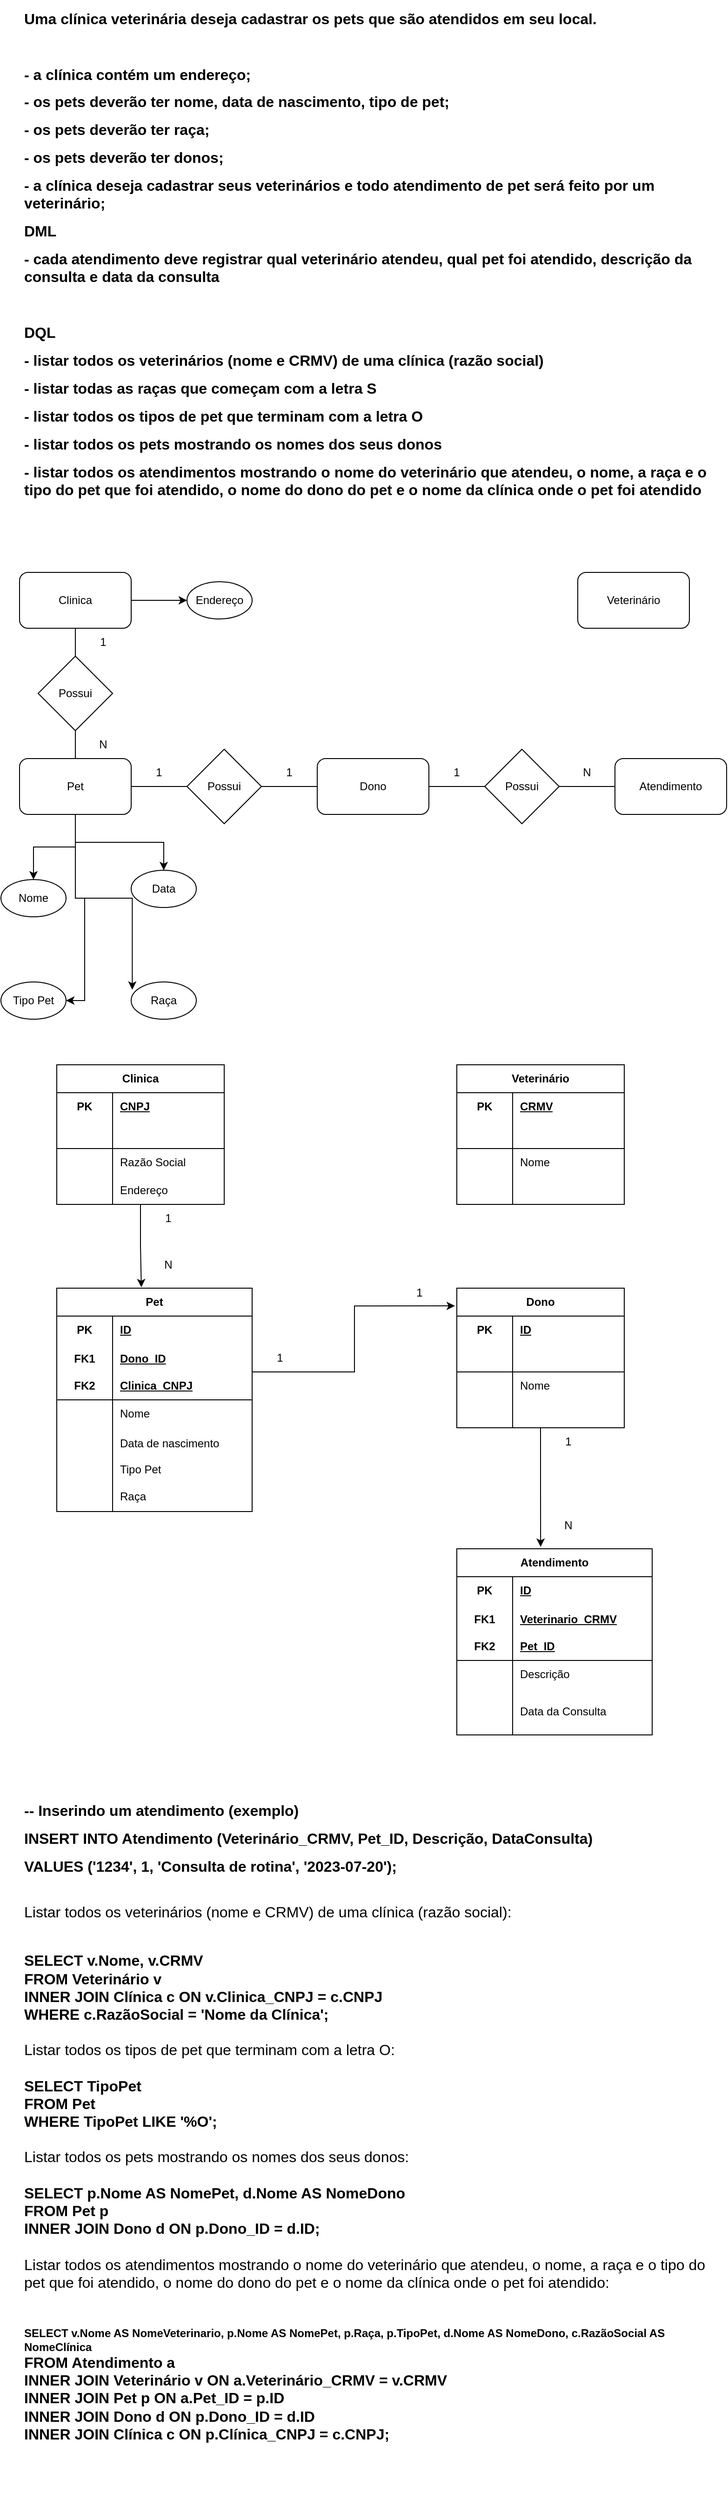 <mxfile version="21.6.5" type="github">
  <diagram name="Página-1" id="olVmrFEARyXNIMeKJ8KS">
    <mxGraphModel dx="1050" dy="574" grid="1" gridSize="10" guides="1" tooltips="1" connect="1" arrows="1" fold="1" page="1" pageScale="1" pageWidth="827" pageHeight="1169" math="0" shadow="0">
      <root>
        <mxCell id="0" />
        <mxCell id="1" parent="0" />
        <mxCell id="eyzTy-8BLsxMaB8sqUJc-1" value="&lt;h1 style=&quot;font-size: 16px;&quot;&gt;&lt;font style=&quot;font-size: 16px;&quot;&gt;Uma clínica veterinária deseja cadastrar os pets que são atendidos em seu local.&lt;/font&gt;&lt;/h1&gt;&lt;h1 style=&quot;font-size: 16px;&quot;&gt;&lt;font style=&quot;font-size: 16px;&quot;&gt;&lt;br&gt;&lt;/font&gt;&lt;/h1&gt;&lt;h1 style=&quot;font-size: 16px;&quot;&gt;&lt;font style=&quot;font-size: 16px;&quot;&gt;- a clínica contém um endereço;&lt;/font&gt;&lt;/h1&gt;&lt;h1 style=&quot;font-size: 16px;&quot;&gt;&lt;font style=&quot;font-size: 16px;&quot;&gt;- os pets deverão ter nome, data de nascimento, tipo de pet;&lt;/font&gt;&lt;/h1&gt;&lt;h1 style=&quot;font-size: 16px;&quot;&gt;&lt;font style=&quot;font-size: 16px;&quot;&gt;- os pets deverão ter raça;&lt;/font&gt;&lt;/h1&gt;&lt;h1 style=&quot;font-size: 16px;&quot;&gt;&lt;font style=&quot;font-size: 16px;&quot;&gt;- os pets deverão ter donos;&lt;/font&gt;&lt;/h1&gt;&lt;h1 style=&quot;font-size: 16px;&quot;&gt;&lt;font style=&quot;font-size: 16px;&quot;&gt;- a clínica deseja cadastrar seus veterinários e todo atendimento de pet será feito por um veterinário;&lt;/font&gt;&lt;/h1&gt;&lt;h1 style=&quot;font-size: 16px;&quot;&gt;&lt;font style=&quot;font-size: 16px;&quot;&gt;DML&lt;/font&gt;&lt;/h1&gt;&lt;h1 style=&quot;font-size: 16px;&quot;&gt;&lt;font style=&quot;font-size: 16px;&quot;&gt;- cada atendimento deve registrar qual veterinário atendeu, qual pet foi atendido, descrição da consulta e data da consulta&lt;/font&gt;&lt;/h1&gt;&lt;h1 style=&quot;font-size: 16px;&quot;&gt;&lt;font style=&quot;font-size: 16px;&quot;&gt;&lt;br&gt;&lt;/font&gt;&lt;/h1&gt;&lt;h1 style=&quot;font-size: 16px;&quot;&gt;&lt;font style=&quot;font-size: 16px;&quot;&gt;DQL&lt;/font&gt;&lt;/h1&gt;&lt;h1 style=&quot;font-size: 16px;&quot;&gt;&lt;font style=&quot;font-size: 16px;&quot;&gt;- listar todos os veterinários (nome e CRMV) de uma clínica (razão social)&lt;/font&gt;&lt;/h1&gt;&lt;h1 style=&quot;font-size: 16px;&quot;&gt;&lt;font style=&quot;font-size: 16px;&quot;&gt;- listar todas as raças que começam com a letra S&lt;/font&gt;&lt;/h1&gt;&lt;h1 style=&quot;font-size: 16px;&quot;&gt;&lt;font style=&quot;font-size: 16px;&quot;&gt;- listar todos os tipos de pet que terminam com a letra O&lt;/font&gt;&lt;/h1&gt;&lt;h1 style=&quot;font-size: 16px;&quot;&gt;&lt;font style=&quot;font-size: 16px;&quot;&gt;- listar todos os pets mostrando os nomes dos seus donos&lt;/font&gt;&lt;/h1&gt;&lt;h1 style=&quot;font-size: 16px;&quot;&gt;&lt;font style=&quot;font-size: 16px;&quot;&gt;- listar todos os atendimentos mostrando o nome do veterinário que atendeu, o nome, a raça e o tipo do pet que foi atendido, o nome do dono do pet e o nome da clínica onde o pet foi atendido&lt;/font&gt;&lt;/h1&gt;" style="text;html=1;strokeColor=none;fillColor=none;spacing=5;spacingTop=-20;whiteSpace=wrap;overflow=hidden;rounded=0;" parent="1" vertex="1">
          <mxGeometry x="40" y="35" width="760" height="550" as="geometry" />
        </mxCell>
        <mxCell id="eyzTy-8BLsxMaB8sqUJc-76" value="" style="group" parent="1" vertex="1" connectable="0">
          <mxGeometry x="80" y="1169" width="640" height="720" as="geometry" />
        </mxCell>
        <mxCell id="eyzTy-8BLsxMaB8sqUJc-2" value="Clinica" style="shape=table;startSize=30;container=1;collapsible=1;childLayout=tableLayout;fixedRows=1;rowLines=0;fontStyle=1;align=center;resizeLast=1;html=1;whiteSpace=wrap;" parent="eyzTy-8BLsxMaB8sqUJc-76" vertex="1">
          <mxGeometry width="180" height="150" as="geometry" />
        </mxCell>
        <mxCell id="eyzTy-8BLsxMaB8sqUJc-3" value="" style="shape=tableRow;horizontal=0;startSize=0;swimlaneHead=0;swimlaneBody=0;fillColor=none;collapsible=0;dropTarget=0;points=[[0,0.5],[1,0.5]];portConstraint=eastwest;top=0;left=0;right=0;bottom=0;html=1;" parent="eyzTy-8BLsxMaB8sqUJc-2" vertex="1">
          <mxGeometry y="30" width="180" height="30" as="geometry" />
        </mxCell>
        <mxCell id="eyzTy-8BLsxMaB8sqUJc-4" value="PK" style="shape=partialRectangle;connectable=0;fillColor=none;top=0;left=0;bottom=0;right=0;fontStyle=1;overflow=hidden;html=1;whiteSpace=wrap;" parent="eyzTy-8BLsxMaB8sqUJc-3" vertex="1">
          <mxGeometry width="60" height="30" as="geometry">
            <mxRectangle width="60" height="30" as="alternateBounds" />
          </mxGeometry>
        </mxCell>
        <mxCell id="eyzTy-8BLsxMaB8sqUJc-5" value="CNPJ" style="shape=partialRectangle;connectable=0;fillColor=none;top=0;left=0;bottom=0;right=0;align=left;spacingLeft=6;fontStyle=5;overflow=hidden;html=1;whiteSpace=wrap;" parent="eyzTy-8BLsxMaB8sqUJc-3" vertex="1">
          <mxGeometry x="60" width="120" height="30" as="geometry">
            <mxRectangle width="120" height="30" as="alternateBounds" />
          </mxGeometry>
        </mxCell>
        <mxCell id="eyzTy-8BLsxMaB8sqUJc-6" value="" style="shape=tableRow;horizontal=0;startSize=0;swimlaneHead=0;swimlaneBody=0;fillColor=none;collapsible=0;dropTarget=0;points=[[0,0.5],[1,0.5]];portConstraint=eastwest;top=0;left=0;right=0;bottom=1;html=1;" parent="eyzTy-8BLsxMaB8sqUJc-2" vertex="1">
          <mxGeometry y="60" width="180" height="30" as="geometry" />
        </mxCell>
        <mxCell id="eyzTy-8BLsxMaB8sqUJc-7" value="" style="shape=partialRectangle;connectable=0;fillColor=none;top=0;left=0;bottom=0;right=0;fontStyle=1;overflow=hidden;html=1;whiteSpace=wrap;" parent="eyzTy-8BLsxMaB8sqUJc-6" vertex="1">
          <mxGeometry width="60" height="30" as="geometry">
            <mxRectangle width="60" height="30" as="alternateBounds" />
          </mxGeometry>
        </mxCell>
        <mxCell id="eyzTy-8BLsxMaB8sqUJc-8" value="" style="shape=partialRectangle;connectable=0;fillColor=none;top=0;left=0;bottom=0;right=0;align=left;spacingLeft=6;fontStyle=5;overflow=hidden;html=1;whiteSpace=wrap;" parent="eyzTy-8BLsxMaB8sqUJc-6" vertex="1">
          <mxGeometry x="60" width="120" height="30" as="geometry">
            <mxRectangle width="120" height="30" as="alternateBounds" />
          </mxGeometry>
        </mxCell>
        <mxCell id="eyzTy-8BLsxMaB8sqUJc-9" value="" style="shape=tableRow;horizontal=0;startSize=0;swimlaneHead=0;swimlaneBody=0;fillColor=none;collapsible=0;dropTarget=0;points=[[0,0.5],[1,0.5]];portConstraint=eastwest;top=0;left=0;right=0;bottom=0;html=1;" parent="eyzTy-8BLsxMaB8sqUJc-2" vertex="1">
          <mxGeometry y="90" width="180" height="30" as="geometry" />
        </mxCell>
        <mxCell id="eyzTy-8BLsxMaB8sqUJc-10" value="" style="shape=partialRectangle;connectable=0;fillColor=none;top=0;left=0;bottom=0;right=0;editable=1;overflow=hidden;html=1;whiteSpace=wrap;" parent="eyzTy-8BLsxMaB8sqUJc-9" vertex="1">
          <mxGeometry width="60" height="30" as="geometry">
            <mxRectangle width="60" height="30" as="alternateBounds" />
          </mxGeometry>
        </mxCell>
        <mxCell id="eyzTy-8BLsxMaB8sqUJc-11" value="Razão Social" style="shape=partialRectangle;connectable=0;fillColor=none;top=0;left=0;bottom=0;right=0;align=left;spacingLeft=6;overflow=hidden;html=1;whiteSpace=wrap;" parent="eyzTy-8BLsxMaB8sqUJc-9" vertex="1">
          <mxGeometry x="60" width="120" height="30" as="geometry">
            <mxRectangle width="120" height="30" as="alternateBounds" />
          </mxGeometry>
        </mxCell>
        <mxCell id="eyzTy-8BLsxMaB8sqUJc-12" value="" style="shape=tableRow;horizontal=0;startSize=0;swimlaneHead=0;swimlaneBody=0;fillColor=none;collapsible=0;dropTarget=0;points=[[0,0.5],[1,0.5]];portConstraint=eastwest;top=0;left=0;right=0;bottom=0;html=1;" parent="eyzTy-8BLsxMaB8sqUJc-2" vertex="1">
          <mxGeometry y="120" width="180" height="30" as="geometry" />
        </mxCell>
        <mxCell id="eyzTy-8BLsxMaB8sqUJc-13" value="" style="shape=partialRectangle;connectable=0;fillColor=none;top=0;left=0;bottom=0;right=0;editable=1;overflow=hidden;html=1;whiteSpace=wrap;" parent="eyzTy-8BLsxMaB8sqUJc-12" vertex="1">
          <mxGeometry width="60" height="30" as="geometry">
            <mxRectangle width="60" height="30" as="alternateBounds" />
          </mxGeometry>
        </mxCell>
        <mxCell id="eyzTy-8BLsxMaB8sqUJc-14" value="Endereço" style="shape=partialRectangle;connectable=0;fillColor=none;top=0;left=0;bottom=0;right=0;align=left;spacingLeft=6;overflow=hidden;html=1;whiteSpace=wrap;" parent="eyzTy-8BLsxMaB8sqUJc-12" vertex="1">
          <mxGeometry x="60" width="120" height="30" as="geometry">
            <mxRectangle width="120" height="30" as="alternateBounds" />
          </mxGeometry>
        </mxCell>
        <mxCell id="eyzTy-8BLsxMaB8sqUJc-15" value="Veterinário" style="shape=table;startSize=30;container=1;collapsible=1;childLayout=tableLayout;fixedRows=1;rowLines=0;fontStyle=1;align=center;resizeLast=1;html=1;whiteSpace=wrap;" parent="eyzTy-8BLsxMaB8sqUJc-76" vertex="1">
          <mxGeometry x="430" width="180" height="150" as="geometry" />
        </mxCell>
        <mxCell id="eyzTy-8BLsxMaB8sqUJc-16" value="" style="shape=tableRow;horizontal=0;startSize=0;swimlaneHead=0;swimlaneBody=0;fillColor=none;collapsible=0;dropTarget=0;points=[[0,0.5],[1,0.5]];portConstraint=eastwest;top=0;left=0;right=0;bottom=0;html=1;" parent="eyzTy-8BLsxMaB8sqUJc-15" vertex="1">
          <mxGeometry y="30" width="180" height="30" as="geometry" />
        </mxCell>
        <mxCell id="eyzTy-8BLsxMaB8sqUJc-17" value="PK" style="shape=partialRectangle;connectable=0;fillColor=none;top=0;left=0;bottom=0;right=0;fontStyle=1;overflow=hidden;html=1;whiteSpace=wrap;" parent="eyzTy-8BLsxMaB8sqUJc-16" vertex="1">
          <mxGeometry width="60" height="30" as="geometry">
            <mxRectangle width="60" height="30" as="alternateBounds" />
          </mxGeometry>
        </mxCell>
        <mxCell id="eyzTy-8BLsxMaB8sqUJc-18" value="CRMV" style="shape=partialRectangle;connectable=0;fillColor=none;top=0;left=0;bottom=0;right=0;align=left;spacingLeft=6;fontStyle=5;overflow=hidden;html=1;whiteSpace=wrap;" parent="eyzTy-8BLsxMaB8sqUJc-16" vertex="1">
          <mxGeometry x="60" width="120" height="30" as="geometry">
            <mxRectangle width="120" height="30" as="alternateBounds" />
          </mxGeometry>
        </mxCell>
        <mxCell id="eyzTy-8BLsxMaB8sqUJc-19" value="" style="shape=tableRow;horizontal=0;startSize=0;swimlaneHead=0;swimlaneBody=0;fillColor=none;collapsible=0;dropTarget=0;points=[[0,0.5],[1,0.5]];portConstraint=eastwest;top=0;left=0;right=0;bottom=1;html=1;" parent="eyzTy-8BLsxMaB8sqUJc-15" vertex="1">
          <mxGeometry y="60" width="180" height="30" as="geometry" />
        </mxCell>
        <mxCell id="eyzTy-8BLsxMaB8sqUJc-20" value="" style="shape=partialRectangle;connectable=0;fillColor=none;top=0;left=0;bottom=0;right=0;fontStyle=1;overflow=hidden;html=1;whiteSpace=wrap;" parent="eyzTy-8BLsxMaB8sqUJc-19" vertex="1">
          <mxGeometry width="60" height="30" as="geometry">
            <mxRectangle width="60" height="30" as="alternateBounds" />
          </mxGeometry>
        </mxCell>
        <mxCell id="eyzTy-8BLsxMaB8sqUJc-21" value="" style="shape=partialRectangle;connectable=0;fillColor=none;top=0;left=0;bottom=0;right=0;align=left;spacingLeft=6;fontStyle=5;overflow=hidden;html=1;whiteSpace=wrap;" parent="eyzTy-8BLsxMaB8sqUJc-19" vertex="1">
          <mxGeometry x="60" width="120" height="30" as="geometry">
            <mxRectangle width="120" height="30" as="alternateBounds" />
          </mxGeometry>
        </mxCell>
        <mxCell id="eyzTy-8BLsxMaB8sqUJc-22" value="" style="shape=tableRow;horizontal=0;startSize=0;swimlaneHead=0;swimlaneBody=0;fillColor=none;collapsible=0;dropTarget=0;points=[[0,0.5],[1,0.5]];portConstraint=eastwest;top=0;left=0;right=0;bottom=0;html=1;" parent="eyzTy-8BLsxMaB8sqUJc-15" vertex="1">
          <mxGeometry y="90" width="180" height="30" as="geometry" />
        </mxCell>
        <mxCell id="eyzTy-8BLsxMaB8sqUJc-23" value="" style="shape=partialRectangle;connectable=0;fillColor=none;top=0;left=0;bottom=0;right=0;editable=1;overflow=hidden;html=1;whiteSpace=wrap;" parent="eyzTy-8BLsxMaB8sqUJc-22" vertex="1">
          <mxGeometry width="60" height="30" as="geometry">
            <mxRectangle width="60" height="30" as="alternateBounds" />
          </mxGeometry>
        </mxCell>
        <mxCell id="eyzTy-8BLsxMaB8sqUJc-24" value="Nome" style="shape=partialRectangle;connectable=0;fillColor=none;top=0;left=0;bottom=0;right=0;align=left;spacingLeft=6;overflow=hidden;html=1;whiteSpace=wrap;" parent="eyzTy-8BLsxMaB8sqUJc-22" vertex="1">
          <mxGeometry x="60" width="120" height="30" as="geometry">
            <mxRectangle width="120" height="30" as="alternateBounds" />
          </mxGeometry>
        </mxCell>
        <mxCell id="eyzTy-8BLsxMaB8sqUJc-25" value="" style="shape=tableRow;horizontal=0;startSize=0;swimlaneHead=0;swimlaneBody=0;fillColor=none;collapsible=0;dropTarget=0;points=[[0,0.5],[1,0.5]];portConstraint=eastwest;top=0;left=0;right=0;bottom=0;html=1;" parent="eyzTy-8BLsxMaB8sqUJc-15" vertex="1">
          <mxGeometry y="120" width="180" height="30" as="geometry" />
        </mxCell>
        <mxCell id="eyzTy-8BLsxMaB8sqUJc-26" value="" style="shape=partialRectangle;connectable=0;fillColor=none;top=0;left=0;bottom=0;right=0;editable=1;overflow=hidden;html=1;whiteSpace=wrap;" parent="eyzTy-8BLsxMaB8sqUJc-25" vertex="1">
          <mxGeometry width="60" height="30" as="geometry">
            <mxRectangle width="60" height="30" as="alternateBounds" />
          </mxGeometry>
        </mxCell>
        <mxCell id="eyzTy-8BLsxMaB8sqUJc-27" value="" style="shape=partialRectangle;connectable=0;fillColor=none;top=0;left=0;bottom=0;right=0;align=left;spacingLeft=6;overflow=hidden;html=1;whiteSpace=wrap;" parent="eyzTy-8BLsxMaB8sqUJc-25" vertex="1">
          <mxGeometry x="60" width="120" height="30" as="geometry">
            <mxRectangle width="120" height="30" as="alternateBounds" />
          </mxGeometry>
        </mxCell>
        <mxCell id="eyzTy-8BLsxMaB8sqUJc-28" value="Pet" style="shape=table;startSize=30;container=1;collapsible=1;childLayout=tableLayout;fixedRows=1;rowLines=0;fontStyle=1;align=center;resizeLast=1;html=1;whiteSpace=wrap;" parent="eyzTy-8BLsxMaB8sqUJc-76" vertex="1">
          <mxGeometry y="240" width="210" height="240" as="geometry" />
        </mxCell>
        <mxCell id="eyzTy-8BLsxMaB8sqUJc-29" value="" style="shape=tableRow;horizontal=0;startSize=0;swimlaneHead=0;swimlaneBody=0;fillColor=none;collapsible=0;dropTarget=0;points=[[0,0.5],[1,0.5]];portConstraint=eastwest;top=0;left=0;right=0;bottom=0;html=1;" parent="eyzTy-8BLsxMaB8sqUJc-28" vertex="1">
          <mxGeometry y="30" width="210" height="30" as="geometry" />
        </mxCell>
        <mxCell id="eyzTy-8BLsxMaB8sqUJc-30" value="PK" style="shape=partialRectangle;connectable=0;fillColor=none;top=0;left=0;bottom=0;right=0;fontStyle=1;overflow=hidden;html=1;whiteSpace=wrap;" parent="eyzTy-8BLsxMaB8sqUJc-29" vertex="1">
          <mxGeometry width="60" height="30" as="geometry">
            <mxRectangle width="60" height="30" as="alternateBounds" />
          </mxGeometry>
        </mxCell>
        <mxCell id="eyzTy-8BLsxMaB8sqUJc-31" value="ID" style="shape=partialRectangle;connectable=0;fillColor=none;top=0;left=0;bottom=0;right=0;align=left;spacingLeft=6;fontStyle=5;overflow=hidden;html=1;whiteSpace=wrap;" parent="eyzTy-8BLsxMaB8sqUJc-29" vertex="1">
          <mxGeometry x="60" width="150" height="30" as="geometry">
            <mxRectangle width="150" height="30" as="alternateBounds" />
          </mxGeometry>
        </mxCell>
        <mxCell id="eyzTy-8BLsxMaB8sqUJc-32" value="" style="shape=tableRow;horizontal=0;startSize=0;swimlaneHead=0;swimlaneBody=0;fillColor=none;collapsible=0;dropTarget=0;points=[[0,0.5],[1,0.5]];portConstraint=eastwest;top=0;left=0;right=0;bottom=1;html=1;" parent="eyzTy-8BLsxMaB8sqUJc-28" vertex="1">
          <mxGeometry y="60" width="210" height="60" as="geometry" />
        </mxCell>
        <mxCell id="eyzTy-8BLsxMaB8sqUJc-33" value="FK1&lt;br&gt;&lt;br&gt;FK2" style="shape=partialRectangle;connectable=0;fillColor=none;top=0;left=0;bottom=0;right=0;fontStyle=1;overflow=hidden;html=1;whiteSpace=wrap;" parent="eyzTy-8BLsxMaB8sqUJc-32" vertex="1">
          <mxGeometry width="60" height="60" as="geometry">
            <mxRectangle width="60" height="60" as="alternateBounds" />
          </mxGeometry>
        </mxCell>
        <mxCell id="eyzTy-8BLsxMaB8sqUJc-34" value="Dono_ID&lt;br&gt;&lt;br&gt;Clinica_CNPJ" style="shape=partialRectangle;connectable=0;fillColor=none;top=0;left=0;bottom=0;right=0;align=left;spacingLeft=6;fontStyle=5;overflow=hidden;html=1;whiteSpace=wrap;" parent="eyzTy-8BLsxMaB8sqUJc-32" vertex="1">
          <mxGeometry x="60" width="150" height="60" as="geometry">
            <mxRectangle width="150" height="60" as="alternateBounds" />
          </mxGeometry>
        </mxCell>
        <mxCell id="eyzTy-8BLsxMaB8sqUJc-35" value="" style="shape=tableRow;horizontal=0;startSize=0;swimlaneHead=0;swimlaneBody=0;fillColor=none;collapsible=0;dropTarget=0;points=[[0,0.5],[1,0.5]];portConstraint=eastwest;top=0;left=0;right=0;bottom=0;html=1;" parent="eyzTy-8BLsxMaB8sqUJc-28" vertex="1">
          <mxGeometry y="120" width="210" height="30" as="geometry" />
        </mxCell>
        <mxCell id="eyzTy-8BLsxMaB8sqUJc-36" value="" style="shape=partialRectangle;connectable=0;fillColor=none;top=0;left=0;bottom=0;right=0;editable=1;overflow=hidden;html=1;whiteSpace=wrap;" parent="eyzTy-8BLsxMaB8sqUJc-35" vertex="1">
          <mxGeometry width="60" height="30" as="geometry">
            <mxRectangle width="60" height="30" as="alternateBounds" />
          </mxGeometry>
        </mxCell>
        <mxCell id="eyzTy-8BLsxMaB8sqUJc-37" value="Nome" style="shape=partialRectangle;connectable=0;fillColor=none;top=0;left=0;bottom=0;right=0;align=left;spacingLeft=6;overflow=hidden;html=1;whiteSpace=wrap;" parent="eyzTy-8BLsxMaB8sqUJc-35" vertex="1">
          <mxGeometry x="60" width="150" height="30" as="geometry">
            <mxRectangle width="150" height="30" as="alternateBounds" />
          </mxGeometry>
        </mxCell>
        <mxCell id="eyzTy-8BLsxMaB8sqUJc-38" value="" style="shape=tableRow;horizontal=0;startSize=0;swimlaneHead=0;swimlaneBody=0;fillColor=none;collapsible=0;dropTarget=0;points=[[0,0.5],[1,0.5]];portConstraint=eastwest;top=0;left=0;right=0;bottom=0;html=1;" parent="eyzTy-8BLsxMaB8sqUJc-28" vertex="1">
          <mxGeometry y="150" width="210" height="90" as="geometry" />
        </mxCell>
        <mxCell id="eyzTy-8BLsxMaB8sqUJc-39" value="" style="shape=partialRectangle;connectable=0;fillColor=none;top=0;left=0;bottom=0;right=0;editable=1;overflow=hidden;html=1;whiteSpace=wrap;" parent="eyzTy-8BLsxMaB8sqUJc-38" vertex="1">
          <mxGeometry width="60" height="90" as="geometry">
            <mxRectangle width="60" height="90" as="alternateBounds" />
          </mxGeometry>
        </mxCell>
        <mxCell id="eyzTy-8BLsxMaB8sqUJc-40" value="Data de nascimento&lt;br&gt;&lt;br&gt;Tipo Pet&lt;br&gt;&lt;br&gt;Raça" style="shape=partialRectangle;connectable=0;fillColor=none;top=0;left=0;bottom=0;right=0;align=left;spacingLeft=6;overflow=hidden;html=1;whiteSpace=wrap;" parent="eyzTy-8BLsxMaB8sqUJc-38" vertex="1">
          <mxGeometry x="60" width="150" height="90" as="geometry">
            <mxRectangle width="150" height="90" as="alternateBounds" />
          </mxGeometry>
        </mxCell>
        <mxCell id="eyzTy-8BLsxMaB8sqUJc-67" style="edgeStyle=orthogonalEdgeStyle;rounded=0;orthogonalLoop=1;jettySize=auto;html=1;entryX=0.433;entryY=-0.004;entryDx=0;entryDy=0;entryPerimeter=0;" parent="eyzTy-8BLsxMaB8sqUJc-76" source="eyzTy-8BLsxMaB8sqUJc-2" target="eyzTy-8BLsxMaB8sqUJc-28" edge="1">
          <mxGeometry relative="1" as="geometry" />
        </mxCell>
        <mxCell id="eyzTy-8BLsxMaB8sqUJc-41" value="Dono" style="shape=table;startSize=30;container=1;collapsible=1;childLayout=tableLayout;fixedRows=1;rowLines=0;fontStyle=1;align=center;resizeLast=1;html=1;whiteSpace=wrap;" parent="eyzTy-8BLsxMaB8sqUJc-76" vertex="1">
          <mxGeometry x="430" y="240" width="180" height="150" as="geometry" />
        </mxCell>
        <mxCell id="eyzTy-8BLsxMaB8sqUJc-42" value="" style="shape=tableRow;horizontal=0;startSize=0;swimlaneHead=0;swimlaneBody=0;fillColor=none;collapsible=0;dropTarget=0;points=[[0,0.5],[1,0.5]];portConstraint=eastwest;top=0;left=0;right=0;bottom=0;html=1;" parent="eyzTy-8BLsxMaB8sqUJc-41" vertex="1">
          <mxGeometry y="30" width="180" height="30" as="geometry" />
        </mxCell>
        <mxCell id="eyzTy-8BLsxMaB8sqUJc-43" value="PK" style="shape=partialRectangle;connectable=0;fillColor=none;top=0;left=0;bottom=0;right=0;fontStyle=1;overflow=hidden;html=1;whiteSpace=wrap;" parent="eyzTy-8BLsxMaB8sqUJc-42" vertex="1">
          <mxGeometry width="60" height="30" as="geometry">
            <mxRectangle width="60" height="30" as="alternateBounds" />
          </mxGeometry>
        </mxCell>
        <mxCell id="eyzTy-8BLsxMaB8sqUJc-44" value="ID" style="shape=partialRectangle;connectable=0;fillColor=none;top=0;left=0;bottom=0;right=0;align=left;spacingLeft=6;fontStyle=5;overflow=hidden;html=1;whiteSpace=wrap;" parent="eyzTy-8BLsxMaB8sqUJc-42" vertex="1">
          <mxGeometry x="60" width="120" height="30" as="geometry">
            <mxRectangle width="120" height="30" as="alternateBounds" />
          </mxGeometry>
        </mxCell>
        <mxCell id="eyzTy-8BLsxMaB8sqUJc-45" value="" style="shape=tableRow;horizontal=0;startSize=0;swimlaneHead=0;swimlaneBody=0;fillColor=none;collapsible=0;dropTarget=0;points=[[0,0.5],[1,0.5]];portConstraint=eastwest;top=0;left=0;right=0;bottom=1;html=1;" parent="eyzTy-8BLsxMaB8sqUJc-41" vertex="1">
          <mxGeometry y="60" width="180" height="30" as="geometry" />
        </mxCell>
        <mxCell id="eyzTy-8BLsxMaB8sqUJc-46" value="" style="shape=partialRectangle;connectable=0;fillColor=none;top=0;left=0;bottom=0;right=0;fontStyle=1;overflow=hidden;html=1;whiteSpace=wrap;" parent="eyzTy-8BLsxMaB8sqUJc-45" vertex="1">
          <mxGeometry width="60" height="30" as="geometry">
            <mxRectangle width="60" height="30" as="alternateBounds" />
          </mxGeometry>
        </mxCell>
        <mxCell id="eyzTy-8BLsxMaB8sqUJc-47" value="" style="shape=partialRectangle;connectable=0;fillColor=none;top=0;left=0;bottom=0;right=0;align=left;spacingLeft=6;fontStyle=5;overflow=hidden;html=1;whiteSpace=wrap;" parent="eyzTy-8BLsxMaB8sqUJc-45" vertex="1">
          <mxGeometry x="60" width="120" height="30" as="geometry">
            <mxRectangle width="120" height="30" as="alternateBounds" />
          </mxGeometry>
        </mxCell>
        <mxCell id="eyzTy-8BLsxMaB8sqUJc-48" value="" style="shape=tableRow;horizontal=0;startSize=0;swimlaneHead=0;swimlaneBody=0;fillColor=none;collapsible=0;dropTarget=0;points=[[0,0.5],[1,0.5]];portConstraint=eastwest;top=0;left=0;right=0;bottom=0;html=1;" parent="eyzTy-8BLsxMaB8sqUJc-41" vertex="1">
          <mxGeometry y="90" width="180" height="30" as="geometry" />
        </mxCell>
        <mxCell id="eyzTy-8BLsxMaB8sqUJc-49" value="" style="shape=partialRectangle;connectable=0;fillColor=none;top=0;left=0;bottom=0;right=0;editable=1;overflow=hidden;html=1;whiteSpace=wrap;" parent="eyzTy-8BLsxMaB8sqUJc-48" vertex="1">
          <mxGeometry width="60" height="30" as="geometry">
            <mxRectangle width="60" height="30" as="alternateBounds" />
          </mxGeometry>
        </mxCell>
        <mxCell id="eyzTy-8BLsxMaB8sqUJc-50" value="Nome" style="shape=partialRectangle;connectable=0;fillColor=none;top=0;left=0;bottom=0;right=0;align=left;spacingLeft=6;overflow=hidden;html=1;whiteSpace=wrap;" parent="eyzTy-8BLsxMaB8sqUJc-48" vertex="1">
          <mxGeometry x="60" width="120" height="30" as="geometry">
            <mxRectangle width="120" height="30" as="alternateBounds" />
          </mxGeometry>
        </mxCell>
        <mxCell id="eyzTy-8BLsxMaB8sqUJc-51" value="" style="shape=tableRow;horizontal=0;startSize=0;swimlaneHead=0;swimlaneBody=0;fillColor=none;collapsible=0;dropTarget=0;points=[[0,0.5],[1,0.5]];portConstraint=eastwest;top=0;left=0;right=0;bottom=0;html=1;" parent="eyzTy-8BLsxMaB8sqUJc-41" vertex="1">
          <mxGeometry y="120" width="180" height="30" as="geometry" />
        </mxCell>
        <mxCell id="eyzTy-8BLsxMaB8sqUJc-52" value="" style="shape=partialRectangle;connectable=0;fillColor=none;top=0;left=0;bottom=0;right=0;editable=1;overflow=hidden;html=1;whiteSpace=wrap;" parent="eyzTy-8BLsxMaB8sqUJc-51" vertex="1">
          <mxGeometry width="60" height="30" as="geometry">
            <mxRectangle width="60" height="30" as="alternateBounds" />
          </mxGeometry>
        </mxCell>
        <mxCell id="eyzTy-8BLsxMaB8sqUJc-53" value="" style="shape=partialRectangle;connectable=0;fillColor=none;top=0;left=0;bottom=0;right=0;align=left;spacingLeft=6;overflow=hidden;html=1;whiteSpace=wrap;" parent="eyzTy-8BLsxMaB8sqUJc-51" vertex="1">
          <mxGeometry x="60" width="120" height="30" as="geometry">
            <mxRectangle width="120" height="30" as="alternateBounds" />
          </mxGeometry>
        </mxCell>
        <mxCell id="eyzTy-8BLsxMaB8sqUJc-54" value="Atendimento" style="shape=table;startSize=30;container=1;collapsible=1;childLayout=tableLayout;fixedRows=1;rowLines=0;fontStyle=1;align=center;resizeLast=1;html=1;whiteSpace=wrap;" parent="eyzTy-8BLsxMaB8sqUJc-76" vertex="1">
          <mxGeometry x="430" y="520" width="210" height="200" as="geometry" />
        </mxCell>
        <mxCell id="eyzTy-8BLsxMaB8sqUJc-55" value="" style="shape=tableRow;horizontal=0;startSize=0;swimlaneHead=0;swimlaneBody=0;fillColor=none;collapsible=0;dropTarget=0;points=[[0,0.5],[1,0.5]];portConstraint=eastwest;top=0;left=0;right=0;bottom=0;html=1;" parent="eyzTy-8BLsxMaB8sqUJc-54" vertex="1">
          <mxGeometry y="30" width="210" height="30" as="geometry" />
        </mxCell>
        <mxCell id="eyzTy-8BLsxMaB8sqUJc-56" value="PK" style="shape=partialRectangle;connectable=0;fillColor=none;top=0;left=0;bottom=0;right=0;fontStyle=1;overflow=hidden;html=1;whiteSpace=wrap;" parent="eyzTy-8BLsxMaB8sqUJc-55" vertex="1">
          <mxGeometry width="60" height="30" as="geometry">
            <mxRectangle width="60" height="30" as="alternateBounds" />
          </mxGeometry>
        </mxCell>
        <mxCell id="eyzTy-8BLsxMaB8sqUJc-57" value="ID" style="shape=partialRectangle;connectable=0;fillColor=none;top=0;left=0;bottom=0;right=0;align=left;spacingLeft=6;fontStyle=5;overflow=hidden;html=1;whiteSpace=wrap;" parent="eyzTy-8BLsxMaB8sqUJc-55" vertex="1">
          <mxGeometry x="60" width="150" height="30" as="geometry">
            <mxRectangle width="150" height="30" as="alternateBounds" />
          </mxGeometry>
        </mxCell>
        <mxCell id="eyzTy-8BLsxMaB8sqUJc-58" value="" style="shape=tableRow;horizontal=0;startSize=0;swimlaneHead=0;swimlaneBody=0;fillColor=none;collapsible=0;dropTarget=0;points=[[0,0.5],[1,0.5]];portConstraint=eastwest;top=0;left=0;right=0;bottom=1;html=1;" parent="eyzTy-8BLsxMaB8sqUJc-54" vertex="1">
          <mxGeometry y="60" width="210" height="60" as="geometry" />
        </mxCell>
        <mxCell id="eyzTy-8BLsxMaB8sqUJc-59" value="FK1&lt;br&gt;&lt;br&gt;FK2" style="shape=partialRectangle;connectable=0;fillColor=none;top=0;left=0;bottom=0;right=0;fontStyle=1;overflow=hidden;html=1;whiteSpace=wrap;" parent="eyzTy-8BLsxMaB8sqUJc-58" vertex="1">
          <mxGeometry width="60" height="60" as="geometry">
            <mxRectangle width="60" height="60" as="alternateBounds" />
          </mxGeometry>
        </mxCell>
        <mxCell id="eyzTy-8BLsxMaB8sqUJc-60" value="Veterinario_CRMV&lt;br&gt;&lt;br&gt;Pet_ID" style="shape=partialRectangle;connectable=0;fillColor=none;top=0;left=0;bottom=0;right=0;align=left;spacingLeft=6;fontStyle=5;overflow=hidden;html=1;whiteSpace=wrap;" parent="eyzTy-8BLsxMaB8sqUJc-58" vertex="1">
          <mxGeometry x="60" width="150" height="60" as="geometry">
            <mxRectangle width="150" height="60" as="alternateBounds" />
          </mxGeometry>
        </mxCell>
        <mxCell id="eyzTy-8BLsxMaB8sqUJc-61" value="" style="shape=tableRow;horizontal=0;startSize=0;swimlaneHead=0;swimlaneBody=0;fillColor=none;collapsible=0;dropTarget=0;points=[[0,0.5],[1,0.5]];portConstraint=eastwest;top=0;left=0;right=0;bottom=0;html=1;" parent="eyzTy-8BLsxMaB8sqUJc-54" vertex="1">
          <mxGeometry y="120" width="210" height="30" as="geometry" />
        </mxCell>
        <mxCell id="eyzTy-8BLsxMaB8sqUJc-62" value="" style="shape=partialRectangle;connectable=0;fillColor=none;top=0;left=0;bottom=0;right=0;editable=1;overflow=hidden;html=1;whiteSpace=wrap;" parent="eyzTy-8BLsxMaB8sqUJc-61" vertex="1">
          <mxGeometry width="60" height="30" as="geometry">
            <mxRectangle width="60" height="30" as="alternateBounds" />
          </mxGeometry>
        </mxCell>
        <mxCell id="eyzTy-8BLsxMaB8sqUJc-63" value="Descrição" style="shape=partialRectangle;connectable=0;fillColor=none;top=0;left=0;bottom=0;right=0;align=left;spacingLeft=6;overflow=hidden;html=1;whiteSpace=wrap;" parent="eyzTy-8BLsxMaB8sqUJc-61" vertex="1">
          <mxGeometry x="60" width="150" height="30" as="geometry">
            <mxRectangle width="150" height="30" as="alternateBounds" />
          </mxGeometry>
        </mxCell>
        <mxCell id="eyzTy-8BLsxMaB8sqUJc-64" value="" style="shape=tableRow;horizontal=0;startSize=0;swimlaneHead=0;swimlaneBody=0;fillColor=none;collapsible=0;dropTarget=0;points=[[0,0.5],[1,0.5]];portConstraint=eastwest;top=0;left=0;right=0;bottom=0;html=1;" parent="eyzTy-8BLsxMaB8sqUJc-54" vertex="1">
          <mxGeometry y="150" width="210" height="50" as="geometry" />
        </mxCell>
        <mxCell id="eyzTy-8BLsxMaB8sqUJc-65" value="" style="shape=partialRectangle;connectable=0;fillColor=none;top=0;left=0;bottom=0;right=0;editable=1;overflow=hidden;html=1;whiteSpace=wrap;" parent="eyzTy-8BLsxMaB8sqUJc-64" vertex="1">
          <mxGeometry width="60" height="50" as="geometry">
            <mxRectangle width="60" height="50" as="alternateBounds" />
          </mxGeometry>
        </mxCell>
        <mxCell id="eyzTy-8BLsxMaB8sqUJc-66" value="Data da Consulta&lt;br&gt;" style="shape=partialRectangle;connectable=0;fillColor=none;top=0;left=0;bottom=0;right=0;align=left;spacingLeft=6;overflow=hidden;html=1;whiteSpace=wrap;" parent="eyzTy-8BLsxMaB8sqUJc-64" vertex="1">
          <mxGeometry x="60" width="150" height="50" as="geometry">
            <mxRectangle width="150" height="50" as="alternateBounds" />
          </mxGeometry>
        </mxCell>
        <mxCell id="eyzTy-8BLsxMaB8sqUJc-69" style="edgeStyle=orthogonalEdgeStyle;rounded=0;orthogonalLoop=1;jettySize=auto;html=1;entryX=0.429;entryY=-0.01;entryDx=0;entryDy=0;entryPerimeter=0;" parent="eyzTy-8BLsxMaB8sqUJc-76" source="eyzTy-8BLsxMaB8sqUJc-41" target="eyzTy-8BLsxMaB8sqUJc-54" edge="1">
          <mxGeometry relative="1" as="geometry" />
        </mxCell>
        <mxCell id="eyzTy-8BLsxMaB8sqUJc-68" style="edgeStyle=orthogonalEdgeStyle;rounded=0;orthogonalLoop=1;jettySize=auto;html=1;entryX=-0.011;entryY=0.127;entryDx=0;entryDy=0;entryPerimeter=0;" parent="eyzTy-8BLsxMaB8sqUJc-76" source="eyzTy-8BLsxMaB8sqUJc-32" target="eyzTy-8BLsxMaB8sqUJc-41" edge="1">
          <mxGeometry relative="1" as="geometry" />
        </mxCell>
        <mxCell id="eyzTy-8BLsxMaB8sqUJc-70" value="1" style="text;html=1;strokeColor=none;fillColor=none;align=center;verticalAlign=middle;whiteSpace=wrap;rounded=0;" parent="eyzTy-8BLsxMaB8sqUJc-76" vertex="1">
          <mxGeometry x="90" y="150" width="60" height="30" as="geometry" />
        </mxCell>
        <mxCell id="eyzTy-8BLsxMaB8sqUJc-71" value="N" style="text;html=1;strokeColor=none;fillColor=none;align=center;verticalAlign=middle;whiteSpace=wrap;rounded=0;" parent="eyzTy-8BLsxMaB8sqUJc-76" vertex="1">
          <mxGeometry x="90" y="200" width="60" height="30" as="geometry" />
        </mxCell>
        <mxCell id="eyzTy-8BLsxMaB8sqUJc-72" value="1" style="text;html=1;strokeColor=none;fillColor=none;align=center;verticalAlign=middle;whiteSpace=wrap;rounded=0;" parent="eyzTy-8BLsxMaB8sqUJc-76" vertex="1">
          <mxGeometry x="360" y="230" width="60" height="30" as="geometry" />
        </mxCell>
        <mxCell id="eyzTy-8BLsxMaB8sqUJc-73" value="1" style="text;html=1;strokeColor=none;fillColor=none;align=center;verticalAlign=middle;whiteSpace=wrap;rounded=0;" parent="eyzTy-8BLsxMaB8sqUJc-76" vertex="1">
          <mxGeometry x="210" y="300" width="60" height="30" as="geometry" />
        </mxCell>
        <mxCell id="eyzTy-8BLsxMaB8sqUJc-74" value="1" style="text;html=1;strokeColor=none;fillColor=none;align=center;verticalAlign=middle;whiteSpace=wrap;rounded=0;" parent="eyzTy-8BLsxMaB8sqUJc-76" vertex="1">
          <mxGeometry x="520" y="390" width="60" height="30" as="geometry" />
        </mxCell>
        <mxCell id="eyzTy-8BLsxMaB8sqUJc-75" value="N" style="text;html=1;strokeColor=none;fillColor=none;align=center;verticalAlign=middle;whiteSpace=wrap;rounded=0;" parent="eyzTy-8BLsxMaB8sqUJc-76" vertex="1">
          <mxGeometry x="520" y="480" width="60" height="30" as="geometry" />
        </mxCell>
        <mxCell id="eyzTy-8BLsxMaB8sqUJc-77" value="&lt;h1 style=&quot;font-size: 16px;&quot;&gt;&lt;font style=&quot;font-size: 16px;&quot;&gt;-- Inserindo um atendimento (exemplo)&lt;/font&gt;&lt;/h1&gt;&lt;h1 style=&quot;font-size: 16px;&quot;&gt;&lt;font style=&quot;font-size: 16px;&quot;&gt;INSERT INTO Atendimento (Veterinário_CRMV, Pet_ID, Descrição, DataConsulta)&lt;/font&gt;&lt;/h1&gt;&lt;h1 style=&quot;font-size: 16px;&quot;&gt;&lt;font style=&quot;font-size: 16px;&quot;&gt;VALUES (&#39;1234&#39;, 1, &#39;Consulta de rotina&#39;, &#39;2023-07-20&#39;);&lt;/font&gt;&lt;/h1&gt;&lt;div&gt;&lt;font style=&quot;font-size: 16px;&quot;&gt;&lt;br&gt;&lt;/font&gt;&lt;/div&gt;&lt;div&gt;&lt;font style=&quot;font-size: 16px;&quot;&gt;Listar todos os veterinários (nome e CRMV) de uma clínica (razão social):&lt;br&gt;&lt;/font&gt;&lt;/div&gt;&lt;div&gt;&lt;br&gt;&lt;/div&gt;&lt;div style=&quot;font-size: 16px;&quot;&gt;&lt;font style=&quot;font-size: 16px;&quot;&gt;&lt;b&gt;&lt;br&gt;&lt;/b&gt;&lt;/font&gt;&lt;/div&gt;&lt;div style=&quot;&quot;&gt;&lt;div style=&quot;font-size: 16px;&quot;&gt;&lt;font style=&quot;font-size: 16px;&quot;&gt;&lt;b&gt;SELECT v.Nome, v.CRMV&lt;/b&gt;&lt;/font&gt;&lt;/div&gt;&lt;div style=&quot;font-size: 16px;&quot;&gt;&lt;font style=&quot;font-size: 16px;&quot;&gt;&lt;b&gt;FROM Veterinário v&lt;/b&gt;&lt;/font&gt;&lt;/div&gt;&lt;div style=&quot;font-size: 16px;&quot;&gt;&lt;font style=&quot;font-size: 16px;&quot;&gt;&lt;b&gt;INNER JOIN Clínica c ON v.Clinica_CNPJ = c.CNPJ&lt;/b&gt;&lt;/font&gt;&lt;/div&gt;&lt;div style=&quot;font-size: 16px;&quot;&gt;&lt;font style=&quot;font-size: 16px;&quot;&gt;&lt;b&gt;WHERE c.RazãoSocial = &#39;Nome da Clínica&#39;;&lt;/b&gt;&lt;/font&gt;&lt;/div&gt;&lt;div style=&quot;font-size: 16px;&quot;&gt;&lt;font style=&quot;font-size: 16px;&quot;&gt;&lt;b&gt;&lt;br&gt;&lt;/b&gt;&lt;/font&gt;&lt;/div&gt;&lt;div style=&quot;font-size: 16px;&quot;&gt;&lt;font style=&quot;font-size: 16px;&quot;&gt;Listar todos os tipos de pet que terminam com a letra O:&lt;b&gt;&lt;br&gt;&lt;/b&gt;&lt;/font&gt;&lt;/div&gt;&lt;div style=&quot;font-size: 16px;&quot;&gt;&lt;font style=&quot;font-size: 16px;&quot;&gt;&lt;br&gt;&lt;/font&gt;&lt;/div&gt;&lt;div style=&quot;&quot;&gt;&lt;font style=&quot;&quot;&gt;&lt;div style=&quot;font-size: 16px;&quot;&gt;&lt;b&gt;SELECT TipoPet&lt;/b&gt;&lt;/div&gt;&lt;div style=&quot;font-size: 16px;&quot;&gt;&lt;span style=&quot;&quot;&gt;&lt;b&gt;FROM Pet&lt;/b&gt;&lt;/span&gt;&lt;/div&gt;&lt;div style=&quot;font-size: 16px;&quot;&gt;&lt;span style=&quot;&quot;&gt;&lt;b&gt;WHERE TipoPet LIKE &#39;%O&#39;;&lt;/b&gt;&lt;/span&gt;&lt;/div&gt;&lt;div style=&quot;font-size: 16px;&quot;&gt;&lt;span style=&quot;&quot;&gt;&lt;b&gt;&lt;br&gt;&lt;/b&gt;&lt;/span&gt;&lt;/div&gt;&lt;div style=&quot;font-size: 16px;&quot;&gt;Listar todos os pets mostrando os nomes dos seus donos:&lt;span style=&quot;&quot;&gt;&lt;b&gt;&lt;br&gt;&lt;/b&gt;&lt;/span&gt;&lt;/div&gt;&lt;div style=&quot;font-size: 16px;&quot;&gt;&lt;br&gt;&lt;/div&gt;&lt;div style=&quot;&quot;&gt;&lt;div style=&quot;font-size: 16px;&quot;&gt;&lt;b&gt;SELECT p.Nome AS NomePet, d.Nome AS NomeDono&lt;/b&gt;&lt;/div&gt;&lt;div style=&quot;font-size: 16px;&quot;&gt;&lt;b&gt;FROM Pet p&lt;/b&gt;&lt;/div&gt;&lt;div style=&quot;font-size: 16px;&quot;&gt;&lt;b&gt;INNER JOIN Dono d ON p.Dono_ID = d.ID;&lt;/b&gt;&lt;/div&gt;&lt;div style=&quot;font-size: 16px;&quot;&gt;&lt;b&gt;&lt;br&gt;&lt;/b&gt;&lt;/div&gt;&lt;div style=&quot;font-size: 16px;&quot;&gt;Listar todos os atendimentos mostrando o nome do veterinário que atendeu, o nome, a raça e o tipo do pet que foi atendido, o nome do dono do pet e o nome da clínica onde o pet foi atendido:&lt;b&gt;&lt;br&gt;&lt;/b&gt;&lt;/div&gt;&lt;div style=&quot;font-size: 16px;&quot;&gt;&lt;br&gt;&lt;/div&gt;&lt;div style=&quot;font-size: 16px;&quot;&gt;&lt;br&gt;&lt;/div&gt;&lt;div style=&quot;&quot;&gt;&lt;div style=&quot;&quot;&gt;&lt;b&gt;SELECT v.Nome AS NomeVeterinario, p.Nome AS NomePet, p.Raça, p.TipoPet, d.Nome AS NomeDono, c.RazãoSocial AS NomeClínica&lt;/b&gt;&lt;/div&gt;&lt;div style=&quot;&quot;&gt;&lt;span style=&quot;font-size: 16px;&quot;&gt;&lt;b&gt;FROM Atendimento a&lt;/b&gt;&lt;/span&gt;&lt;/div&gt;&lt;div style=&quot;&quot;&gt;&lt;span style=&quot;font-size: 16px;&quot;&gt;&lt;b&gt;INNER JOIN Veterinário v ON a.Veterinário_CRMV = v.CRMV&lt;/b&gt;&lt;/span&gt;&lt;/div&gt;&lt;div style=&quot;&quot;&gt;&lt;span style=&quot;font-size: 16px;&quot;&gt;&lt;b&gt;INNER JOIN Pet p ON a.Pet_ID = p.ID&lt;/b&gt;&lt;/span&gt;&lt;/div&gt;&lt;div style=&quot;&quot;&gt;&lt;span style=&quot;font-size: 16px;&quot;&gt;&lt;b&gt;INNER JOIN Dono d ON p.Dono_ID = d.ID&lt;/b&gt;&lt;/span&gt;&lt;/div&gt;&lt;div style=&quot;&quot;&gt;&lt;span style=&quot;font-size: 16px;&quot;&gt;&lt;b&gt;INNER JOIN Clínica c ON p.Clínica_CNPJ = c.CNPJ;&lt;/b&gt;&lt;/span&gt;&lt;/div&gt;&lt;/div&gt;&lt;div style=&quot;font-size: 16px;&quot;&gt;&lt;br&gt;&lt;/div&gt;&lt;/div&gt;&lt;div style=&quot;font-size: 16px;&quot;&gt;&lt;br&gt;&lt;/div&gt;&lt;/font&gt;&lt;/div&gt;&lt;/div&gt;&lt;div style=&quot;font-size: 16px;&quot;&gt;&lt;br&gt;&lt;/div&gt;" style="text;html=1;strokeColor=none;fillColor=none;spacing=5;spacingTop=-20;whiteSpace=wrap;overflow=hidden;rounded=0;" parent="1" vertex="1">
          <mxGeometry x="40" y="1960" width="760" height="750" as="geometry" />
        </mxCell>
        <mxCell id="BGzdP3-WCvzjE0CqA7wb-4" style="edgeStyle=orthogonalEdgeStyle;rounded=0;orthogonalLoop=1;jettySize=auto;html=1;entryX=0;entryY=0.5;entryDx=0;entryDy=0;" edge="1" parent="1" source="BGzdP3-WCvzjE0CqA7wb-1" target="BGzdP3-WCvzjE0CqA7wb-3">
          <mxGeometry relative="1" as="geometry" />
        </mxCell>
        <mxCell id="BGzdP3-WCvzjE0CqA7wb-6" style="edgeStyle=orthogonalEdgeStyle;rounded=0;orthogonalLoop=1;jettySize=auto;html=1;entryX=0.5;entryY=0;entryDx=0;entryDy=0;endArrow=none;endFill=0;" edge="1" parent="1" source="BGzdP3-WCvzjE0CqA7wb-19" target="BGzdP3-WCvzjE0CqA7wb-5">
          <mxGeometry relative="1" as="geometry" />
        </mxCell>
        <mxCell id="BGzdP3-WCvzjE0CqA7wb-1" value="Clinica" style="rounded=1;whiteSpace=wrap;html=1;" vertex="1" parent="1">
          <mxGeometry x="40" y="640" width="120" height="60" as="geometry" />
        </mxCell>
        <mxCell id="BGzdP3-WCvzjE0CqA7wb-2" value="Veterinário" style="rounded=1;whiteSpace=wrap;html=1;" vertex="1" parent="1">
          <mxGeometry x="640" y="640" width="120" height="60" as="geometry" />
        </mxCell>
        <mxCell id="BGzdP3-WCvzjE0CqA7wb-3" value="Endereço" style="ellipse;whiteSpace=wrap;html=1;" vertex="1" parent="1">
          <mxGeometry x="220" y="650" width="70" height="40" as="geometry" />
        </mxCell>
        <mxCell id="BGzdP3-WCvzjE0CqA7wb-14" style="edgeStyle=orthogonalEdgeStyle;rounded=0;orthogonalLoop=1;jettySize=auto;html=1;entryX=0.5;entryY=0;entryDx=0;entryDy=0;" edge="1" parent="1" source="BGzdP3-WCvzjE0CqA7wb-5" target="BGzdP3-WCvzjE0CqA7wb-13">
          <mxGeometry relative="1" as="geometry" />
        </mxCell>
        <mxCell id="BGzdP3-WCvzjE0CqA7wb-15" style="edgeStyle=orthogonalEdgeStyle;rounded=0;orthogonalLoop=1;jettySize=auto;html=1;entryX=0.5;entryY=0;entryDx=0;entryDy=0;" edge="1" parent="1" source="BGzdP3-WCvzjE0CqA7wb-5" target="BGzdP3-WCvzjE0CqA7wb-10">
          <mxGeometry relative="1" as="geometry" />
        </mxCell>
        <mxCell id="BGzdP3-WCvzjE0CqA7wb-16" style="edgeStyle=orthogonalEdgeStyle;rounded=0;orthogonalLoop=1;jettySize=auto;html=1;entryX=1;entryY=0.5;entryDx=0;entryDy=0;" edge="1" parent="1" source="BGzdP3-WCvzjE0CqA7wb-5" target="BGzdP3-WCvzjE0CqA7wb-12">
          <mxGeometry relative="1" as="geometry" />
        </mxCell>
        <mxCell id="BGzdP3-WCvzjE0CqA7wb-20" style="edgeStyle=orthogonalEdgeStyle;rounded=0;orthogonalLoop=1;jettySize=auto;html=1;entryX=0.017;entryY=0.21;entryDx=0;entryDy=0;entryPerimeter=0;" edge="1" parent="1" source="BGzdP3-WCvzjE0CqA7wb-5" target="BGzdP3-WCvzjE0CqA7wb-11">
          <mxGeometry relative="1" as="geometry" />
        </mxCell>
        <mxCell id="BGzdP3-WCvzjE0CqA7wb-22" style="edgeStyle=orthogonalEdgeStyle;rounded=0;orthogonalLoop=1;jettySize=auto;html=1;entryX=0;entryY=0.5;entryDx=0;entryDy=0;endArrow=none;endFill=0;" edge="1" parent="1" source="BGzdP3-WCvzjE0CqA7wb-5" target="BGzdP3-WCvzjE0CqA7wb-18">
          <mxGeometry relative="1" as="geometry" />
        </mxCell>
        <mxCell id="BGzdP3-WCvzjE0CqA7wb-5" value="Pet" style="rounded=1;whiteSpace=wrap;html=1;" vertex="1" parent="1">
          <mxGeometry x="40" y="840" width="120" height="60" as="geometry" />
        </mxCell>
        <mxCell id="BGzdP3-WCvzjE0CqA7wb-7" value="1" style="text;html=1;strokeColor=none;fillColor=none;align=center;verticalAlign=middle;whiteSpace=wrap;rounded=0;" vertex="1" parent="1">
          <mxGeometry x="100" y="700" width="60" height="30" as="geometry" />
        </mxCell>
        <mxCell id="BGzdP3-WCvzjE0CqA7wb-8" value="N" style="text;html=1;strokeColor=none;fillColor=none;align=center;verticalAlign=middle;whiteSpace=wrap;rounded=0;" vertex="1" parent="1">
          <mxGeometry x="100" y="810" width="60" height="30" as="geometry" />
        </mxCell>
        <mxCell id="BGzdP3-WCvzjE0CqA7wb-10" value="Data" style="ellipse;whiteSpace=wrap;html=1;" vertex="1" parent="1">
          <mxGeometry x="160" y="960" width="70" height="40" as="geometry" />
        </mxCell>
        <mxCell id="BGzdP3-WCvzjE0CqA7wb-11" value="Raça" style="ellipse;whiteSpace=wrap;html=1;" vertex="1" parent="1">
          <mxGeometry x="160" y="1080" width="70" height="40" as="geometry" />
        </mxCell>
        <mxCell id="BGzdP3-WCvzjE0CqA7wb-12" value="Tipo Pet" style="ellipse;whiteSpace=wrap;html=1;" vertex="1" parent="1">
          <mxGeometry x="20" y="1080" width="70" height="40" as="geometry" />
        </mxCell>
        <mxCell id="BGzdP3-WCvzjE0CqA7wb-13" value="Nome" style="ellipse;whiteSpace=wrap;html=1;" vertex="1" parent="1">
          <mxGeometry x="20" y="970" width="70" height="40" as="geometry" />
        </mxCell>
        <mxCell id="BGzdP3-WCvzjE0CqA7wb-26" style="edgeStyle=orthogonalEdgeStyle;rounded=0;orthogonalLoop=1;jettySize=auto;html=1;entryX=0;entryY=0.5;entryDx=0;entryDy=0;endArrow=none;endFill=0;" edge="1" parent="1" source="BGzdP3-WCvzjE0CqA7wb-18" target="BGzdP3-WCvzjE0CqA7wb-25">
          <mxGeometry relative="1" as="geometry" />
        </mxCell>
        <mxCell id="BGzdP3-WCvzjE0CqA7wb-18" value="Dono" style="rounded=1;whiteSpace=wrap;html=1;" vertex="1" parent="1">
          <mxGeometry x="360" y="840" width="120" height="60" as="geometry" />
        </mxCell>
        <mxCell id="BGzdP3-WCvzjE0CqA7wb-21" value="" style="edgeStyle=orthogonalEdgeStyle;rounded=0;orthogonalLoop=1;jettySize=auto;html=1;entryX=0.5;entryY=0;entryDx=0;entryDy=0;endArrow=none;endFill=0;" edge="1" parent="1" source="BGzdP3-WCvzjE0CqA7wb-1" target="BGzdP3-WCvzjE0CqA7wb-19">
          <mxGeometry relative="1" as="geometry">
            <mxPoint x="100" y="700" as="sourcePoint" />
            <mxPoint x="100" y="840" as="targetPoint" />
          </mxGeometry>
        </mxCell>
        <mxCell id="BGzdP3-WCvzjE0CqA7wb-19" value="Possui" style="rhombus;whiteSpace=wrap;html=1;" vertex="1" parent="1">
          <mxGeometry x="60" y="730" width="80" height="80" as="geometry" />
        </mxCell>
        <mxCell id="BGzdP3-WCvzjE0CqA7wb-23" value="1" style="text;html=1;strokeColor=none;fillColor=none;align=center;verticalAlign=middle;whiteSpace=wrap;rounded=0;" vertex="1" parent="1">
          <mxGeometry x="300" y="840" width="60" height="30" as="geometry" />
        </mxCell>
        <mxCell id="BGzdP3-WCvzjE0CqA7wb-24" value="1" style="text;html=1;strokeColor=none;fillColor=none;align=center;verticalAlign=middle;whiteSpace=wrap;rounded=0;" vertex="1" parent="1">
          <mxGeometry x="160" y="840" width="60" height="30" as="geometry" />
        </mxCell>
        <mxCell id="BGzdP3-WCvzjE0CqA7wb-25" value="Atendimento" style="rounded=1;whiteSpace=wrap;html=1;" vertex="1" parent="1">
          <mxGeometry x="680" y="840" width="120" height="60" as="geometry" />
        </mxCell>
        <mxCell id="BGzdP3-WCvzjE0CqA7wb-27" value="1" style="text;html=1;strokeColor=none;fillColor=none;align=center;verticalAlign=middle;whiteSpace=wrap;rounded=0;" vertex="1" parent="1">
          <mxGeometry x="480" y="840" width="60" height="30" as="geometry" />
        </mxCell>
        <mxCell id="BGzdP3-WCvzjE0CqA7wb-28" value="N" style="text;html=1;strokeColor=none;fillColor=none;align=center;verticalAlign=middle;whiteSpace=wrap;rounded=0;" vertex="1" parent="1">
          <mxGeometry x="620" y="840" width="60" height="30" as="geometry" />
        </mxCell>
        <mxCell id="BGzdP3-WCvzjE0CqA7wb-29" value="Possui" style="rhombus;whiteSpace=wrap;html=1;" vertex="1" parent="1">
          <mxGeometry x="220" y="830" width="80" height="80" as="geometry" />
        </mxCell>
        <mxCell id="BGzdP3-WCvzjE0CqA7wb-30" value="Possui" style="rhombus;whiteSpace=wrap;html=1;" vertex="1" parent="1">
          <mxGeometry x="540" y="830" width="80" height="80" as="geometry" />
        </mxCell>
      </root>
    </mxGraphModel>
  </diagram>
</mxfile>
